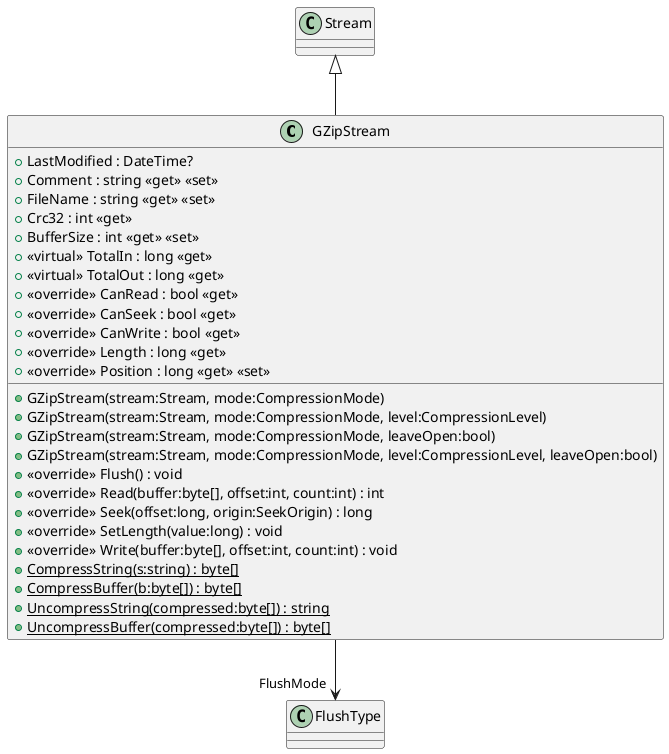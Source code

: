 @startuml
class GZipStream {
    + LastModified : DateTime?
    + Comment : string <<get>> <<set>>
    + FileName : string <<get>> <<set>>
    + Crc32 : int <<get>>
    + BufferSize : int <<get>> <<set>>
    + <<virtual>> TotalIn : long <<get>>
    + <<virtual>> TotalOut : long <<get>>
    + <<override>> CanRead : bool <<get>>
    + <<override>> CanSeek : bool <<get>>
    + <<override>> CanWrite : bool <<get>>
    + <<override>> Length : long <<get>>
    + <<override>> Position : long <<get>> <<set>>
    + GZipStream(stream:Stream, mode:CompressionMode)
    + GZipStream(stream:Stream, mode:CompressionMode, level:CompressionLevel)
    + GZipStream(stream:Stream, mode:CompressionMode, leaveOpen:bool)
    + GZipStream(stream:Stream, mode:CompressionMode, level:CompressionLevel, leaveOpen:bool)
    + <<override>> Flush() : void
    + <<override>> Read(buffer:byte[], offset:int, count:int) : int
    + <<override>> Seek(offset:long, origin:SeekOrigin) : long
    + <<override>> SetLength(value:long) : void
    + <<override>> Write(buffer:byte[], offset:int, count:int) : void
    + {static} CompressString(s:string) : byte[]
    + {static} CompressBuffer(b:byte[]) : byte[]
    + {static} UncompressString(compressed:byte[]) : string
    + {static} UncompressBuffer(compressed:byte[]) : byte[]
}
Stream <|-- GZipStream
GZipStream --> "FlushMode" FlushType
@enduml

